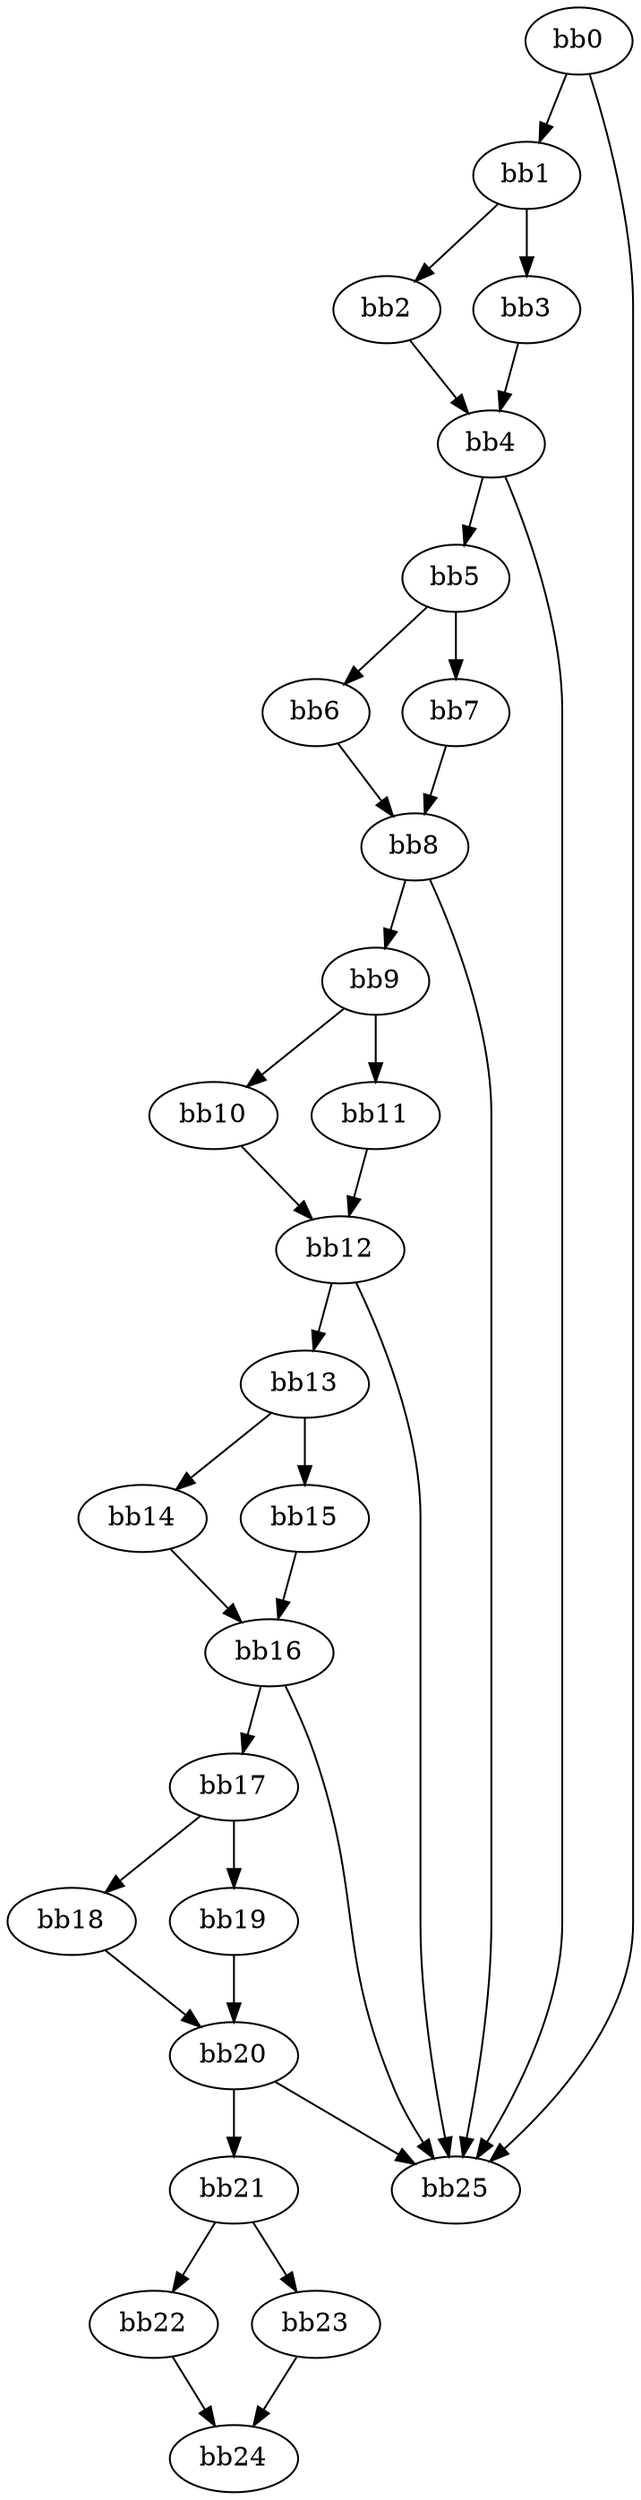 digraph {
    0 [ label = "bb0\l" ]
    1 [ label = "bb1\l" ]
    2 [ label = "bb2\l" ]
    3 [ label = "bb3\l" ]
    4 [ label = "bb4\l" ]
    5 [ label = "bb5\l" ]
    6 [ label = "bb6\l" ]
    7 [ label = "bb7\l" ]
    8 [ label = "bb8\l" ]
    9 [ label = "bb9\l" ]
    10 [ label = "bb10\l" ]
    11 [ label = "bb11\l" ]
    12 [ label = "bb12\l" ]
    13 [ label = "bb13\l" ]
    14 [ label = "bb14\l" ]
    15 [ label = "bb15\l" ]
    16 [ label = "bb16\l" ]
    17 [ label = "bb17\l" ]
    18 [ label = "bb18\l" ]
    19 [ label = "bb19\l" ]
    20 [ label = "bb20\l" ]
    21 [ label = "bb21\l" ]
    22 [ label = "bb22\l" ]
    23 [ label = "bb23\l" ]
    24 [ label = "bb24\l" ]
    25 [ label = "bb25\l" ]
    0 -> 1 [ ]
    0 -> 25 [ ]
    1 -> 2 [ ]
    1 -> 3 [ ]
    2 -> 4 [ ]
    3 -> 4 [ ]
    4 -> 5 [ ]
    4 -> 25 [ ]
    5 -> 6 [ ]
    5 -> 7 [ ]
    6 -> 8 [ ]
    7 -> 8 [ ]
    8 -> 9 [ ]
    8 -> 25 [ ]
    9 -> 10 [ ]
    9 -> 11 [ ]
    10 -> 12 [ ]
    11 -> 12 [ ]
    12 -> 13 [ ]
    12 -> 25 [ ]
    13 -> 14 [ ]
    13 -> 15 [ ]
    14 -> 16 [ ]
    15 -> 16 [ ]
    16 -> 17 [ ]
    16 -> 25 [ ]
    17 -> 18 [ ]
    17 -> 19 [ ]
    18 -> 20 [ ]
    19 -> 20 [ ]
    20 -> 21 [ ]
    20 -> 25 [ ]
    21 -> 22 [ ]
    21 -> 23 [ ]
    22 -> 24 [ ]
    23 -> 24 [ ]
}

